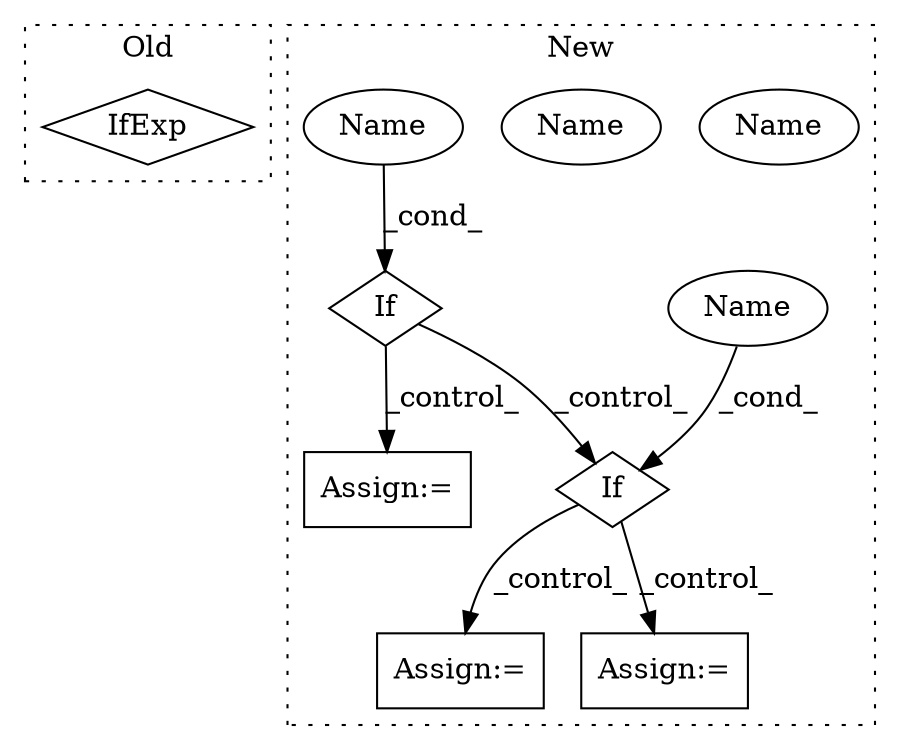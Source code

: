 digraph G {
subgraph cluster0 {
1 [label="IfExp" a="51" s="43974,43988" l="4,6" shape="diamond"];
label = "Old";
style="dotted";
}
subgraph cluster1 {
2 [label="If" a="96" s="44173,44186" l="3,18" shape="diamond"];
3 [label="Assign:=" a="68" s="44418" l="3" shape="box"];
4 [label="Assign:=" a="68" s="44227" l="3" shape="box"];
5 [label="Assign:=" a="68" s="44326" l="3" shape="box"];
6 [label="If" a="96" s="44264,44285" l="0,18" shape="diamond"];
7 [label="Name" a="87" s="44176" l="10" shape="ellipse"];
8 [label="Name" a="87" s="44264" l="21" shape="ellipse"];
9 [label="Name" a="87" s="44264" l="21" shape="ellipse"];
10 [label="Name" a="87" s="44176" l="10" shape="ellipse"];
label = "New";
style="dotted";
}
2 -> 4 [label="_control_"];
2 -> 6 [label="_control_"];
6 -> 5 [label="_control_"];
6 -> 3 [label="_control_"];
9 -> 6 [label="_cond_"];
10 -> 2 [label="_cond_"];
}